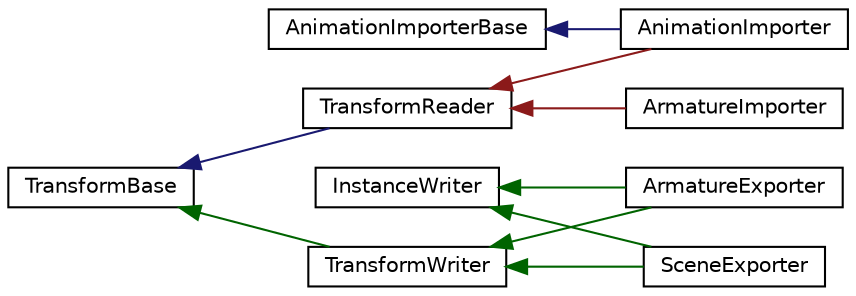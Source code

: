 digraph G
{
  edge [fontname="Helvetica",fontsize="10",labelfontname="Helvetica",labelfontsize="10"];
  node [fontname="Helvetica",fontsize="10",shape=record];
  rankdir=LR;
  Node1 [label="AnimationImporterBase",height=0.2,width=0.4,color="black", fillcolor="white", style="filled",URL="$d3/db7/classAnimationImporterBase.html"];
  Node1 -> Node2 [dir=back,color="midnightblue",fontsize="10",style="solid",fontname="Helvetica"];
  Node2 [label="AnimationImporter",height=0.2,width=0.4,color="black", fillcolor="white", style="filled",URL="$d2/d08/classAnimationImporter.html"];
  Node3 [label="InstanceWriter",height=0.2,width=0.4,color="black", fillcolor="white", style="filled",URL="$da/d96/classInstanceWriter.html"];
  Node3 -> Node4 [dir=back,color="darkgreen",fontsize="10",style="solid",fontname="Helvetica"];
  Node4 [label="ArmatureExporter",height=0.2,width=0.4,color="black", fillcolor="white", style="filled",URL="$d5/d72/classArmatureExporter.html"];
  Node3 -> Node5 [dir=back,color="darkgreen",fontsize="10",style="solid",fontname="Helvetica"];
  Node5 [label="SceneExporter",height=0.2,width=0.4,color="black", fillcolor="white", style="filled",URL="$da/db4/classSceneExporter.html"];
  Node6 [label="TransformBase",height=0.2,width=0.4,color="black", fillcolor="white", style="filled",URL="$d4/d03/classTransformBase.html"];
  Node6 -> Node7 [dir=back,color="midnightblue",fontsize="10",style="solid",fontname="Helvetica"];
  Node7 [label="TransformReader",height=0.2,width=0.4,color="black", fillcolor="white", style="filled",URL="$d0/dad/classTransformReader.html"];
  Node7 -> Node2 [dir=back,color="firebrick4",fontsize="10",style="solid",fontname="Helvetica"];
  Node7 -> Node8 [dir=back,color="firebrick4",fontsize="10",style="solid",fontname="Helvetica"];
  Node8 [label="ArmatureImporter",height=0.2,width=0.4,color="black", fillcolor="white", style="filled",URL="$dd/dc0/classArmatureImporter.html"];
  Node6 -> Node9 [dir=back,color="darkgreen",fontsize="10",style="solid",fontname="Helvetica"];
  Node9 [label="TransformWriter",height=0.2,width=0.4,color="black", fillcolor="white", style="filled",URL="$d3/d86/classTransformWriter.html"];
  Node9 -> Node4 [dir=back,color="darkgreen",fontsize="10",style="solid",fontname="Helvetica"];
  Node9 -> Node5 [dir=back,color="darkgreen",fontsize="10",style="solid",fontname="Helvetica"];
}
